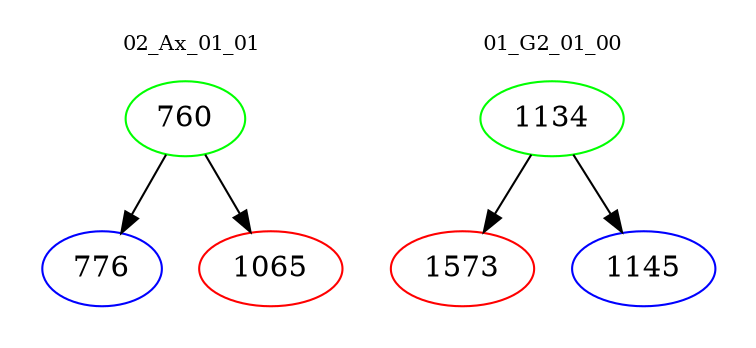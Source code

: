 digraph{
subgraph cluster_0 {
color = white
label = "02_Ax_01_01";
fontsize=10;
T0_760 [label="760", color="green"]
T0_760 -> T0_776 [color="black"]
T0_776 [label="776", color="blue"]
T0_760 -> T0_1065 [color="black"]
T0_1065 [label="1065", color="red"]
}
subgraph cluster_1 {
color = white
label = "01_G2_01_00";
fontsize=10;
T1_1134 [label="1134", color="green"]
T1_1134 -> T1_1573 [color="black"]
T1_1573 [label="1573", color="red"]
T1_1134 -> T1_1145 [color="black"]
T1_1145 [label="1145", color="blue"]
}
}
